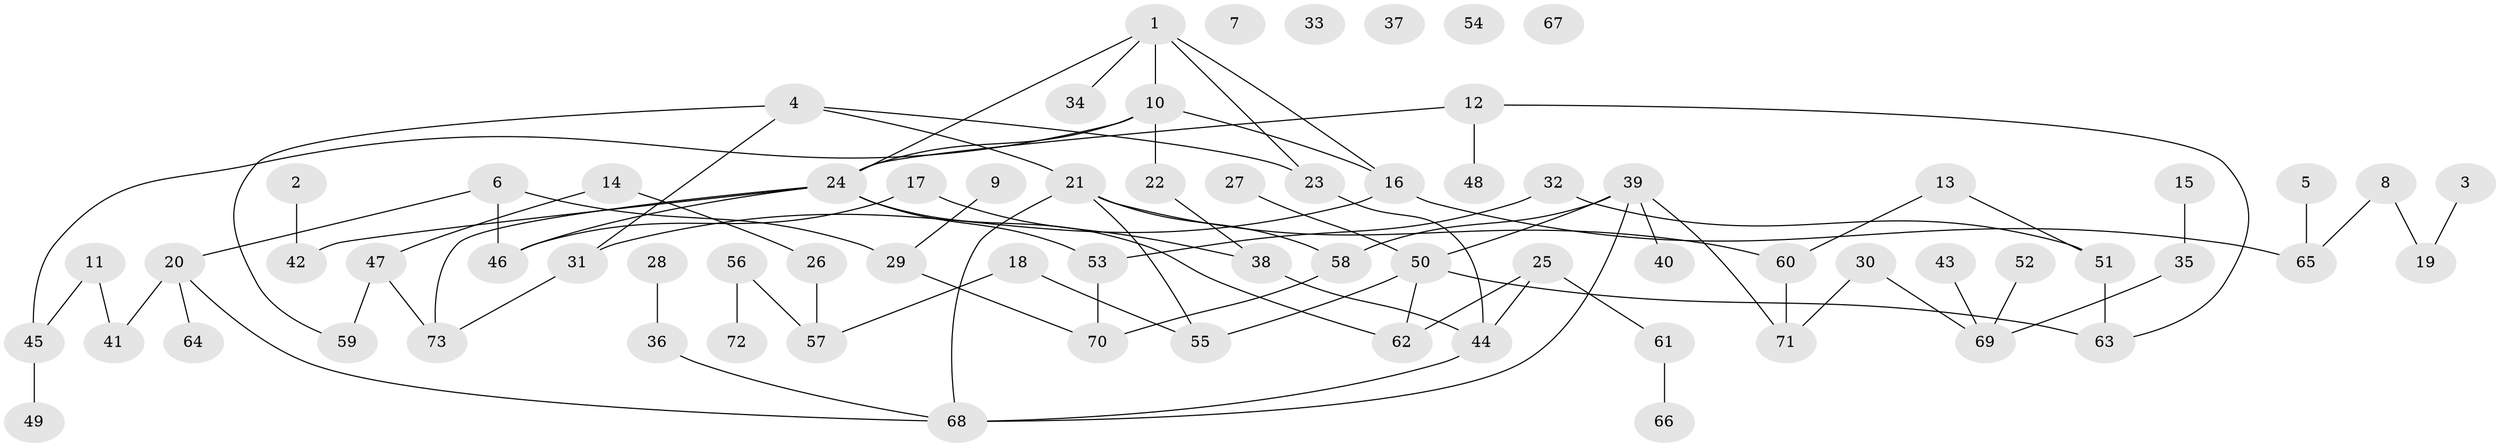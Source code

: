 // coarse degree distribution, {2: 0.15384615384615385, 1: 0.23076923076923078, 6: 0.05128205128205128, 8: 0.02564102564102564, 3: 0.3333333333333333, 5: 0.02564102564102564, 4: 0.15384615384615385, 7: 0.02564102564102564}
// Generated by graph-tools (version 1.1) at 2025/35/03/04/25 23:35:53]
// undirected, 73 vertices, 88 edges
graph export_dot {
  node [color=gray90,style=filled];
  1;
  2;
  3;
  4;
  5;
  6;
  7;
  8;
  9;
  10;
  11;
  12;
  13;
  14;
  15;
  16;
  17;
  18;
  19;
  20;
  21;
  22;
  23;
  24;
  25;
  26;
  27;
  28;
  29;
  30;
  31;
  32;
  33;
  34;
  35;
  36;
  37;
  38;
  39;
  40;
  41;
  42;
  43;
  44;
  45;
  46;
  47;
  48;
  49;
  50;
  51;
  52;
  53;
  54;
  55;
  56;
  57;
  58;
  59;
  60;
  61;
  62;
  63;
  64;
  65;
  66;
  67;
  68;
  69;
  70;
  71;
  72;
  73;
  1 -- 10;
  1 -- 16;
  1 -- 23;
  1 -- 24;
  1 -- 34;
  2 -- 42;
  3 -- 19;
  4 -- 21;
  4 -- 23;
  4 -- 31;
  4 -- 59;
  5 -- 65;
  6 -- 20;
  6 -- 29;
  6 -- 46;
  8 -- 19;
  8 -- 65;
  9 -- 29;
  10 -- 16;
  10 -- 22;
  10 -- 24;
  10 -- 45;
  11 -- 41;
  11 -- 45;
  12 -- 24;
  12 -- 48;
  12 -- 63;
  13 -- 51;
  13 -- 60;
  14 -- 26;
  14 -- 47;
  15 -- 35;
  16 -- 31;
  16 -- 65;
  17 -- 38;
  17 -- 46;
  18 -- 55;
  18 -- 57;
  20 -- 41;
  20 -- 64;
  20 -- 68;
  21 -- 55;
  21 -- 58;
  21 -- 60;
  21 -- 68;
  22 -- 38;
  23 -- 44;
  24 -- 42;
  24 -- 46;
  24 -- 53;
  24 -- 62;
  24 -- 73;
  25 -- 44;
  25 -- 61;
  25 -- 62;
  26 -- 57;
  27 -- 50;
  28 -- 36;
  29 -- 70;
  30 -- 69;
  30 -- 71;
  31 -- 73;
  32 -- 51;
  32 -- 53;
  35 -- 69;
  36 -- 68;
  38 -- 44;
  39 -- 40;
  39 -- 50;
  39 -- 58;
  39 -- 68;
  39 -- 71;
  43 -- 69;
  44 -- 68;
  45 -- 49;
  47 -- 59;
  47 -- 73;
  50 -- 55;
  50 -- 62;
  50 -- 63;
  51 -- 63;
  52 -- 69;
  53 -- 70;
  56 -- 57;
  56 -- 72;
  58 -- 70;
  60 -- 71;
  61 -- 66;
}
